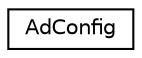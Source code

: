 digraph "Graphical Class Hierarchy"
{
 // LATEX_PDF_SIZE
  edge [fontname="Helvetica",fontsize="10",labelfontname="Helvetica",labelfontsize="10"];
  node [fontname="Helvetica",fontsize="10",shape=record];
  rankdir="LR";
  Node0 [label="AdConfig",height=0.2,width=0.4,color="black", fillcolor="white", style="filled",URL="$class_ad_config.html",tooltip=" "];
}
